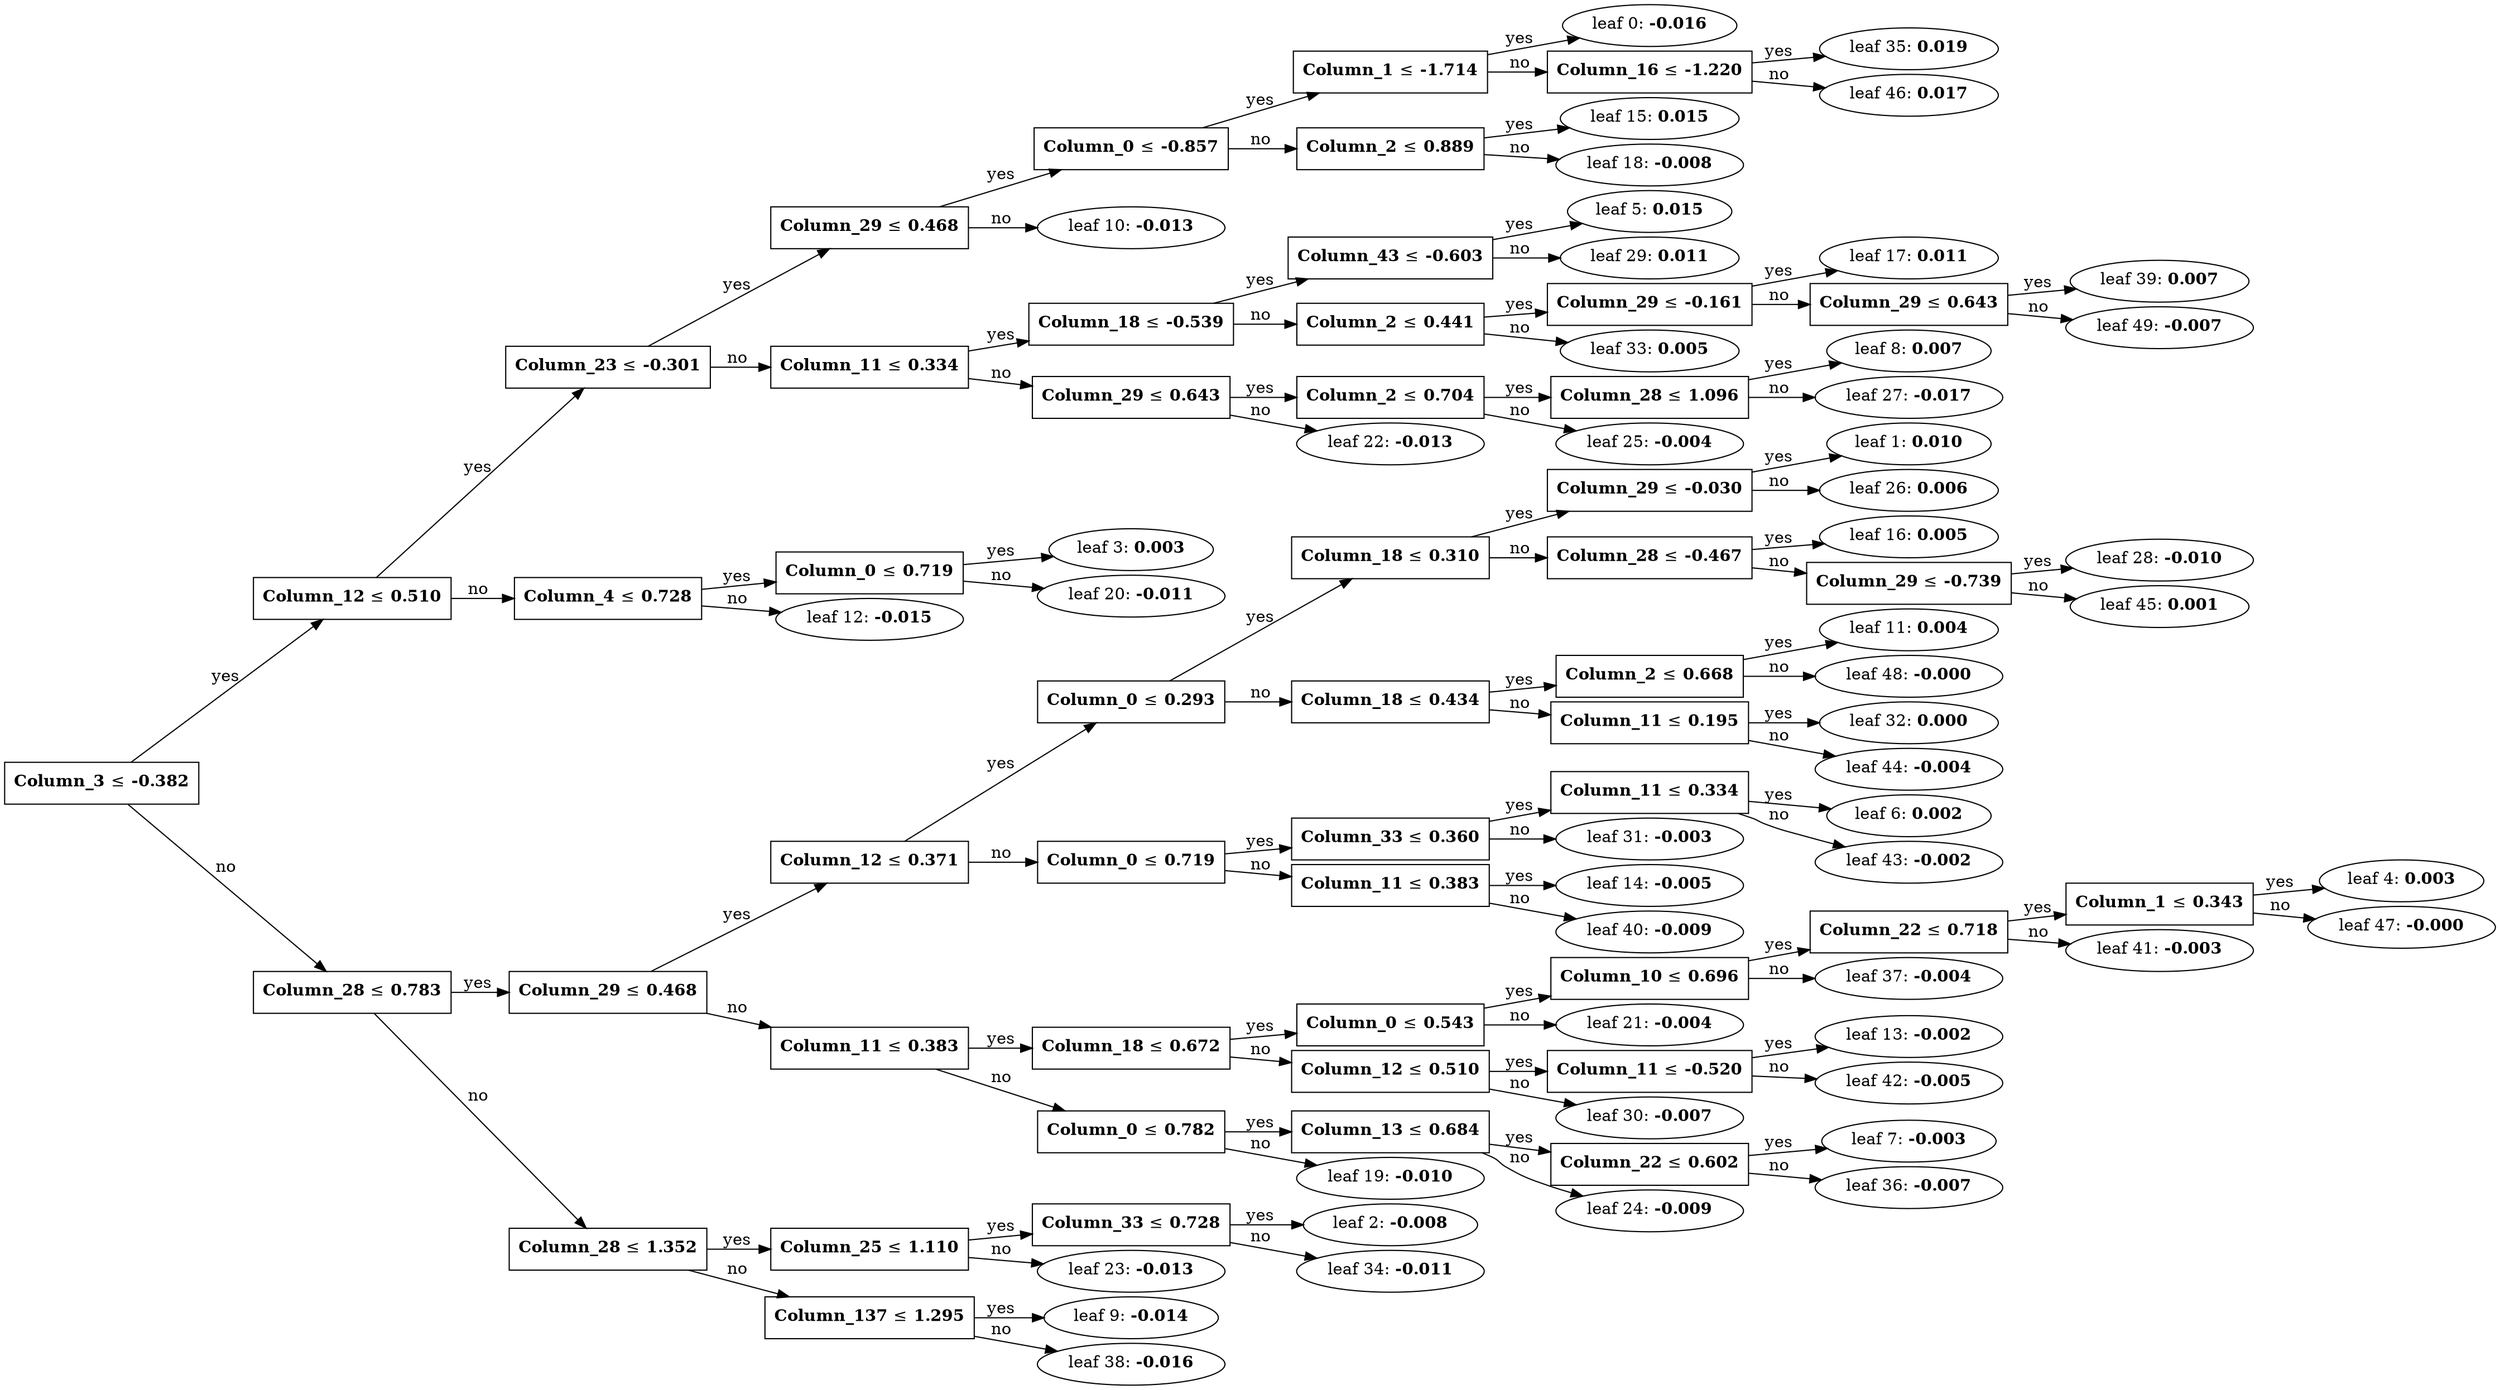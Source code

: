 digraph {
	graph [nodesep=0.05 rankdir=LR ranksep=0.3]
	split0 [label=<<B>Column_3</B> &#8804; <B>-0.382</B>> fillcolor=white shape=rectangle style=""]
	split2 [label=<<B>Column_12</B> &#8804; <B>0.510</B>> fillcolor=white shape=rectangle style=""]
	split4 [label=<<B>Column_23</B> &#8804; <B>-0.301</B>> fillcolor=white shape=rectangle style=""]
	split9 [label=<<B>Column_29</B> &#8804; <B>0.468</B>> fillcolor=white shape=rectangle style=""]
	split14 [label=<<B>Column_0</B> &#8804; <B>-0.857</B>> fillcolor=white shape=rectangle style=""]
	split34 [label=<<B>Column_1</B> &#8804; <B>-1.714</B>> fillcolor=white shape=rectangle style=""]
	leaf0 [label=<leaf 0: <B>-0.016</B>>]
	split34 -> leaf0 [label=yes]
	split45 [label=<<B>Column_16</B> &#8804; <B>-1.220</B>> fillcolor=white shape=rectangle style=""]
	leaf35 [label=<leaf 35: <B>0.019</B>>]
	split45 -> leaf35 [label=yes]
	leaf46 [label=<leaf 46: <B>0.017</B>>]
	split45 -> leaf46 [label=no]
	split34 -> split45 [label=no]
	split14 -> split34 [label=yes]
	split17 [label=<<B>Column_2</B> &#8804; <B>0.889</B>> fillcolor=white shape=rectangle style=""]
	leaf15 [label=<leaf 15: <B>0.015</B>>]
	split17 -> leaf15 [label=yes]
	leaf18 [label=<leaf 18: <B>-0.008</B>>]
	split17 -> leaf18 [label=no]
	split14 -> split17 [label=no]
	split9 -> split14 [label=yes]
	leaf10 [label=<leaf 10: <B>-0.013</B>>]
	split9 -> leaf10 [label=no]
	split4 -> split9 [label=yes]
	split7 [label=<<B>Column_11</B> &#8804; <B>0.334</B>> fillcolor=white shape=rectangle style=""]
	split16 [label=<<B>Column_18</B> &#8804; <B>-0.539</B>> fillcolor=white shape=rectangle style=""]
	split28 [label=<<B>Column_43</B> &#8804; <B>-0.603</B>> fillcolor=white shape=rectangle style=""]
	leaf5 [label=<leaf 5: <B>0.015</B>>]
	split28 -> leaf5 [label=yes]
	leaf29 [label=<leaf 29: <B>0.011</B>>]
	split28 -> leaf29 [label=no]
	split16 -> split28 [label=yes]
	split32 [label=<<B>Column_2</B> &#8804; <B>0.441</B>> fillcolor=white shape=rectangle style=""]
	split38 [label=<<B>Column_29</B> &#8804; <B>-0.161</B>> fillcolor=white shape=rectangle style=""]
	leaf17 [label=<leaf 17: <B>0.011</B>>]
	split38 -> leaf17 [label=yes]
	split48 [label=<<B>Column_29</B> &#8804; <B>0.643</B>> fillcolor=white shape=rectangle style=""]
	leaf39 [label=<leaf 39: <B>0.007</B>>]
	split48 -> leaf39 [label=yes]
	leaf49 [label=<leaf 49: <B>-0.007</B>>]
	split48 -> leaf49 [label=no]
	split38 -> split48 [label=no]
	split32 -> split38 [label=yes]
	leaf33 [label=<leaf 33: <B>0.005</B>>]
	split32 -> leaf33 [label=no]
	split16 -> split32 [label=no]
	split7 -> split16 [label=yes]
	split21 [label=<<B>Column_29</B> &#8804; <B>0.643</B>> fillcolor=white shape=rectangle style=""]
	split24 [label=<<B>Column_2</B> &#8804; <B>0.704</B>> fillcolor=white shape=rectangle style=""]
	split26 [label=<<B>Column_28</B> &#8804; <B>1.096</B>> fillcolor=white shape=rectangle style=""]
	leaf8 [label=<leaf 8: <B>0.007</B>>]
	split26 -> leaf8 [label=yes]
	leaf27 [label=<leaf 27: <B>-0.017</B>>]
	split26 -> leaf27 [label=no]
	split24 -> split26 [label=yes]
	leaf25 [label=<leaf 25: <B>-0.004</B>>]
	split24 -> leaf25 [label=no]
	split21 -> split24 [label=yes]
	leaf22 [label=<leaf 22: <B>-0.013</B>>]
	split21 -> leaf22 [label=no]
	split7 -> split21 [label=no]
	split4 -> split7 [label=no]
	split2 -> split4 [label=yes]
	split11 [label=<<B>Column_4</B> &#8804; <B>0.728</B>> fillcolor=white shape=rectangle style=""]
	split19 [label=<<B>Column_0</B> &#8804; <B>0.719</B>> fillcolor=white shape=rectangle style=""]
	leaf3 [label=<leaf 3: <B>0.003</B>>]
	split19 -> leaf3 [label=yes]
	leaf20 [label=<leaf 20: <B>-0.011</B>>]
	split19 -> leaf20 [label=no]
	split11 -> split19 [label=yes]
	leaf12 [label=<leaf 12: <B>-0.015</B>>]
	split11 -> leaf12 [label=no]
	split2 -> split11 [label=no]
	split0 -> split2 [label=yes]
	split1 [label=<<B>Column_28</B> &#8804; <B>0.783</B>> fillcolor=white shape=rectangle style=""]
	split3 [label=<<B>Column_29</B> &#8804; <B>0.468</B>> fillcolor=white shape=rectangle style=""]
	split5 [label=<<B>Column_12</B> &#8804; <B>0.371</B>> fillcolor=white shape=rectangle style=""]
	split10 [label=<<B>Column_0</B> &#8804; <B>0.293</B>> fillcolor=white shape=rectangle style=""]
	split15 [label=<<B>Column_18</B> &#8804; <B>0.310</B>> fillcolor=white shape=rectangle style=""]
	split25 [label=<<B>Column_29</B> &#8804; <B>-0.030</B>> fillcolor=white shape=rectangle style=""]
	leaf1 [label=<leaf 1: <B>0.010</B>>]
	split25 -> leaf1 [label=yes]
	leaf26 [label=<leaf 26: <B>0.006</B>>]
	split25 -> leaf26 [label=no]
	split15 -> split25 [label=yes]
	split27 [label=<<B>Column_28</B> &#8804; <B>-0.467</B>> fillcolor=white shape=rectangle style=""]
	leaf16 [label=<leaf 16: <B>0.005</B>>]
	split27 -> leaf16 [label=yes]
	split44 [label=<<B>Column_29</B> &#8804; <B>-0.739</B>> fillcolor=white shape=rectangle style=""]
	leaf28 [label=<leaf 28: <B>-0.010</B>>]
	split44 -> leaf28 [label=yes]
	leaf45 [label=<leaf 45: <B>0.001</B>>]
	split44 -> leaf45 [label=no]
	split27 -> split44 [label=no]
	split15 -> split27 [label=no]
	split10 -> split15 [label=yes]
	split31 [label=<<B>Column_18</B> &#8804; <B>0.434</B>> fillcolor=white shape=rectangle style=""]
	split47 [label=<<B>Column_2</B> &#8804; <B>0.668</B>> fillcolor=white shape=rectangle style=""]
	leaf11 [label=<leaf 11: <B>0.004</B>>]
	split47 -> leaf11 [label=yes]
	leaf48 [label=<leaf 48: <B>-0.000</B>>]
	split47 -> leaf48 [label=no]
	split31 -> split47 [label=yes]
	split43 [label=<<B>Column_11</B> &#8804; <B>0.195</B>> fillcolor=white shape=rectangle style=""]
	leaf32 [label=<leaf 32: <B>0.000</B>>]
	split43 -> leaf32 [label=yes]
	leaf44 [label=<leaf 44: <B>-0.004</B>>]
	split43 -> leaf44 [label=no]
	split31 -> split43 [label=no]
	split10 -> split31 [label=no]
	split5 -> split10 [label=yes]
	split13 [label=<<B>Column_0</B> &#8804; <B>0.719</B>> fillcolor=white shape=rectangle style=""]
	split30 [label=<<B>Column_33</B> &#8804; <B>0.360</B>> fillcolor=white shape=rectangle style=""]
	split42 [label=<<B>Column_11</B> &#8804; <B>0.334</B>> fillcolor=white shape=rectangle style=""]
	leaf6 [label=<leaf 6: <B>0.002</B>>]
	split42 -> leaf6 [label=yes]
	leaf43 [label=<leaf 43: <B>-0.002</B>>]
	split42 -> leaf43 [label=no]
	split30 -> split42 [label=yes]
	leaf31 [label=<leaf 31: <B>-0.003</B>>]
	split30 -> leaf31 [label=no]
	split13 -> split30 [label=yes]
	split39 [label=<<B>Column_11</B> &#8804; <B>0.383</B>> fillcolor=white shape=rectangle style=""]
	leaf14 [label=<leaf 14: <B>-0.005</B>>]
	split39 -> leaf14 [label=yes]
	leaf40 [label=<leaf 40: <B>-0.009</B>>]
	split39 -> leaf40 [label=no]
	split13 -> split39 [label=no]
	split5 -> split13 [label=no]
	split3 -> split5 [label=yes]
	split6 [label=<<B>Column_11</B> &#8804; <B>0.383</B>> fillcolor=white shape=rectangle style=""]
	split12 [label=<<B>Column_18</B> &#8804; <B>0.672</B>> fillcolor=white shape=rectangle style=""]
	split20 [label=<<B>Column_0</B> &#8804; <B>0.543</B>> fillcolor=white shape=rectangle style=""]
	split36 [label=<<B>Column_10</B> &#8804; <B>0.696</B>> fillcolor=white shape=rectangle style=""]
	split40 [label=<<B>Column_22</B> &#8804; <B>0.718</B>> fillcolor=white shape=rectangle style=""]
	split46 [label=<<B>Column_1</B> &#8804; <B>0.343</B>> fillcolor=white shape=rectangle style=""]
	leaf4 [label=<leaf 4: <B>0.003</B>>]
	split46 -> leaf4 [label=yes]
	leaf47 [label=<leaf 47: <B>-0.000</B>>]
	split46 -> leaf47 [label=no]
	split40 -> split46 [label=yes]
	leaf41 [label=<leaf 41: <B>-0.003</B>>]
	split40 -> leaf41 [label=no]
	split36 -> split40 [label=yes]
	leaf37 [label=<leaf 37: <B>-0.004</B>>]
	split36 -> leaf37 [label=no]
	split20 -> split36 [label=yes]
	leaf21 [label=<leaf 21: <B>-0.004</B>>]
	split20 -> leaf21 [label=no]
	split12 -> split20 [label=yes]
	split29 [label=<<B>Column_12</B> &#8804; <B>0.510</B>> fillcolor=white shape=rectangle style=""]
	split41 [label=<<B>Column_11</B> &#8804; <B>-0.520</B>> fillcolor=white shape=rectangle style=""]
	leaf13 [label=<leaf 13: <B>-0.002</B>>]
	split41 -> leaf13 [label=yes]
	leaf42 [label=<leaf 42: <B>-0.005</B>>]
	split41 -> leaf42 [label=no]
	split29 -> split41 [label=yes]
	leaf30 [label=<leaf 30: <B>-0.007</B>>]
	split29 -> leaf30 [label=no]
	split12 -> split29 [label=no]
	split6 -> split12 [label=yes]
	split18 [label=<<B>Column_0</B> &#8804; <B>0.782</B>> fillcolor=white shape=rectangle style=""]
	split23 [label=<<B>Column_13</B> &#8804; <B>0.684</B>> fillcolor=white shape=rectangle style=""]
	split35 [label=<<B>Column_22</B> &#8804; <B>0.602</B>> fillcolor=white shape=rectangle style=""]
	leaf7 [label=<leaf 7: <B>-0.003</B>>]
	split35 -> leaf7 [label=yes]
	leaf36 [label=<leaf 36: <B>-0.007</B>>]
	split35 -> leaf36 [label=no]
	split23 -> split35 [label=yes]
	leaf24 [label=<leaf 24: <B>-0.009</B>>]
	split23 -> leaf24 [label=no]
	split18 -> split23 [label=yes]
	leaf19 [label=<leaf 19: <B>-0.010</B>>]
	split18 -> leaf19 [label=no]
	split6 -> split18 [label=no]
	split3 -> split6 [label=no]
	split1 -> split3 [label=yes]
	split8 [label=<<B>Column_28</B> &#8804; <B>1.352</B>> fillcolor=white shape=rectangle style=""]
	split22 [label=<<B>Column_25</B> &#8804; <B>1.110</B>> fillcolor=white shape=rectangle style=""]
	split33 [label=<<B>Column_33</B> &#8804; <B>0.728</B>> fillcolor=white shape=rectangle style=""]
	leaf2 [label=<leaf 2: <B>-0.008</B>>]
	split33 -> leaf2 [label=yes]
	leaf34 [label=<leaf 34: <B>-0.011</B>>]
	split33 -> leaf34 [label=no]
	split22 -> split33 [label=yes]
	leaf23 [label=<leaf 23: <B>-0.013</B>>]
	split22 -> leaf23 [label=no]
	split8 -> split22 [label=yes]
	split37 [label=<<B>Column_137</B> &#8804; <B>1.295</B>> fillcolor=white shape=rectangle style=""]
	leaf9 [label=<leaf 9: <B>-0.014</B>>]
	split37 -> leaf9 [label=yes]
	leaf38 [label=<leaf 38: <B>-0.016</B>>]
	split37 -> leaf38 [label=no]
	split8 -> split37 [label=no]
	split1 -> split8 [label=no]
	split0 -> split1 [label=no]
}

